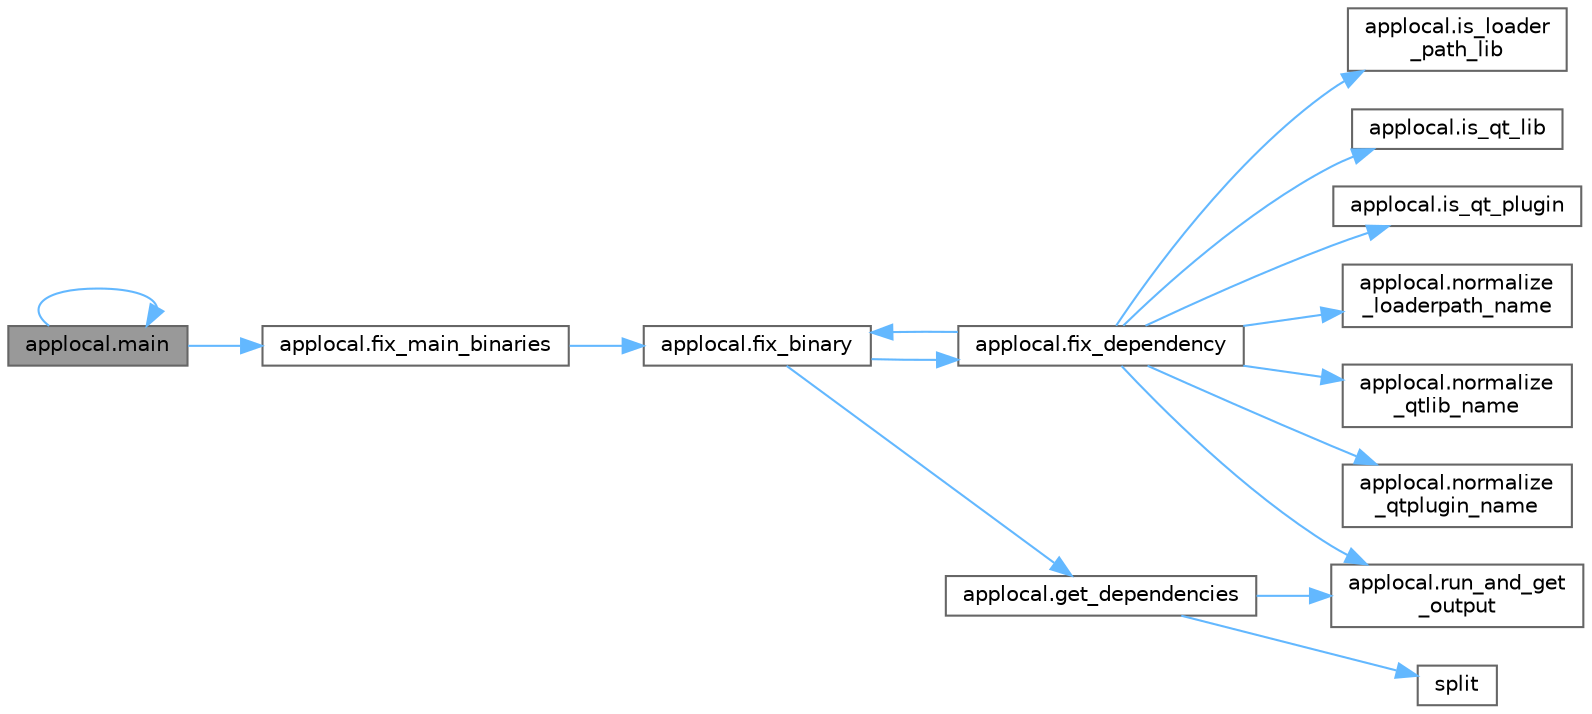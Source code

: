 digraph "applocal.main"
{
 // LATEX_PDF_SIZE
  bgcolor="transparent";
  edge [fontname=Helvetica,fontsize=10,labelfontname=Helvetica,labelfontsize=10];
  node [fontname=Helvetica,fontsize=10,shape=box,height=0.2,width=0.4];
  rankdir="LR";
  Node1 [id="Node000001",label="applocal.main",height=0.2,width=0.4,color="gray40", fillcolor="grey60", style="filled", fontcolor="black",tooltip=" "];
  Node1 -> Node2 [id="edge16_Node000001_Node000002",color="steelblue1",style="solid",tooltip=" "];
  Node2 [id="Node000002",label="applocal.fix_main_binaries",height=0.2,width=0.4,color="grey40", fillcolor="white", style="filled",URL="$namespaceapplocal.html#afa0d3d7f437cb6b46f3c529343f62b19",tooltip=" "];
  Node2 -> Node3 [id="edge17_Node000002_Node000003",color="steelblue1",style="solid",tooltip=" "];
  Node3 [id="Node000003",label="applocal.fix_binary",height=0.2,width=0.4,color="grey40", fillcolor="white", style="filled",URL="$namespaceapplocal.html#a13852b8df04c3327be5e4c0e3e916932",tooltip=" "];
  Node3 -> Node4 [id="edge18_Node000003_Node000004",color="steelblue1",style="solid",tooltip=" "];
  Node4 [id="Node000004",label="applocal.fix_dependency",height=0.2,width=0.4,color="grey40", fillcolor="white", style="filled",URL="$namespaceapplocal.html#a25aa209f66b0edd50d56f8e8de08f21c",tooltip=" "];
  Node4 -> Node3 [id="edge19_Node000004_Node000003",color="steelblue1",style="solid",tooltip=" "];
  Node4 -> Node5 [id="edge20_Node000004_Node000005",color="steelblue1",style="solid",tooltip=" "];
  Node5 [id="Node000005",label="applocal.is_loader\l_path_lib",height=0.2,width=0.4,color="grey40", fillcolor="white", style="filled",URL="$namespaceapplocal.html#a76c44b643d099cb07ac925d5e77663fd",tooltip=" "];
  Node4 -> Node6 [id="edge21_Node000004_Node000006",color="steelblue1",style="solid",tooltip=" "];
  Node6 [id="Node000006",label="applocal.is_qt_lib",height=0.2,width=0.4,color="grey40", fillcolor="white", style="filled",URL="$namespaceapplocal.html#a3455e37eb236f27ded1878093d872a17",tooltip=" "];
  Node4 -> Node7 [id="edge22_Node000004_Node000007",color="steelblue1",style="solid",tooltip=" "];
  Node7 [id="Node000007",label="applocal.is_qt_plugin",height=0.2,width=0.4,color="grey40", fillcolor="white", style="filled",URL="$namespaceapplocal.html#aab81041f5c548662e1348a73e12cd6c1",tooltip=" "];
  Node4 -> Node8 [id="edge23_Node000004_Node000008",color="steelblue1",style="solid",tooltip=" "];
  Node8 [id="Node000008",label="applocal.normalize\l_loaderpath_name",height=0.2,width=0.4,color="grey40", fillcolor="white", style="filled",URL="$namespaceapplocal.html#a387bf518b95e42216968ce041f9de73f",tooltip=" "];
  Node4 -> Node9 [id="edge24_Node000004_Node000009",color="steelblue1",style="solid",tooltip=" "];
  Node9 [id="Node000009",label="applocal.normalize\l_qtlib_name",height=0.2,width=0.4,color="grey40", fillcolor="white", style="filled",URL="$namespaceapplocal.html#ada4a398d2c7cb406c1c756cd898fbf87",tooltip=" "];
  Node4 -> Node10 [id="edge25_Node000004_Node000010",color="steelblue1",style="solid",tooltip=" "];
  Node10 [id="Node000010",label="applocal.normalize\l_qtplugin_name",height=0.2,width=0.4,color="grey40", fillcolor="white", style="filled",URL="$namespaceapplocal.html#a81b9b40045e22b0b0d44a356d80f373c",tooltip=" "];
  Node4 -> Node11 [id="edge26_Node000004_Node000011",color="steelblue1",style="solid",tooltip=" "];
  Node11 [id="Node000011",label="applocal.run_and_get\l_output",height=0.2,width=0.4,color="grey40", fillcolor="white", style="filled",URL="$namespaceapplocal.html#a815347560e388c59219366dee624c8d6",tooltip=" "];
  Node3 -> Node12 [id="edge27_Node000003_Node000012",color="steelblue1",style="solid",tooltip=" "];
  Node12 [id="Node000012",label="applocal.get_dependencies",height=0.2,width=0.4,color="grey40", fillcolor="white", style="filled",URL="$namespaceapplocal.html#a265193d8e6936e2e3cf69edbe972b58e",tooltip=" "];
  Node12 -> Node11 [id="edge28_Node000012_Node000011",color="steelblue1",style="solid",tooltip=" "];
  Node12 -> Node13 [id="edge29_Node000012_Node000013",color="steelblue1",style="solid",tooltip=" "];
  Node13 [id="Node000013",label="split",height=0.2,width=0.4,color="grey40", fillcolor="white", style="filled",URL="$dff__run_8cpp.html#a0711bc625a1e6944ca62107b5847365f",tooltip=" "];
  Node1 -> Node1 [id="edge30_Node000001_Node000001",color="steelblue1",style="solid",tooltip=" "];
}
